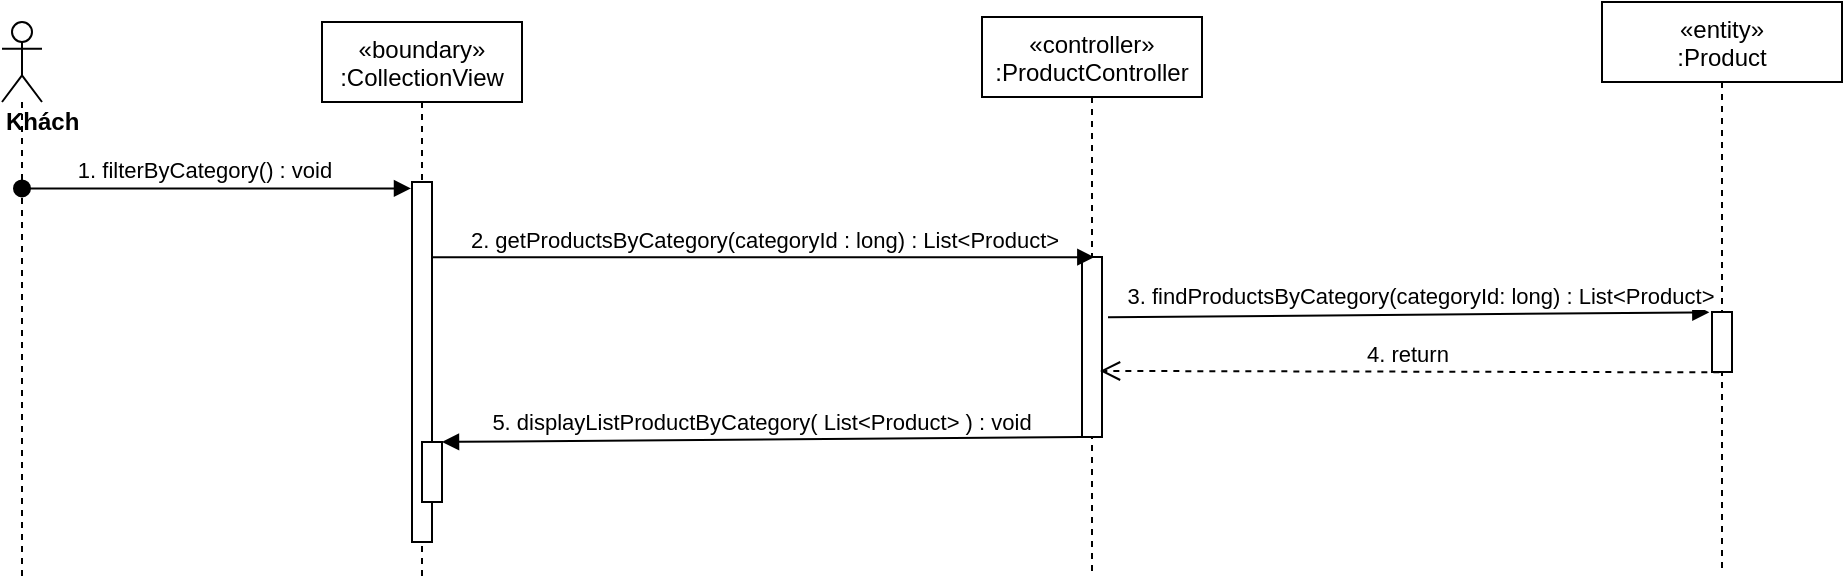 <mxfile version="14.7.0" type="device"><diagram id="kgpKYQtTHZ0yAKxKKP6v" name="Page-1"><mxGraphModel dx="1108" dy="425" grid="1" gridSize="10" guides="1" tooltips="1" connect="1" arrows="1" fold="1" page="1" pageScale="1" pageWidth="850" pageHeight="1100" math="0" shadow="0"><root><mxCell id="0"/><mxCell id="1" parent="0"/><mxCell id="qCl98HnQS_1WfnkHJzpx-1" value="«boundary»&#10;:CollectionView" style="shape=umlLifeline;perimeter=lifelinePerimeter;container=1;collapsible=0;recursiveResize=0;rounded=0;shadow=0;strokeWidth=1;" parent="1" vertex="1"><mxGeometry x="260" y="80" width="100" height="280" as="geometry"/></mxCell><mxCell id="qCl98HnQS_1WfnkHJzpx-2" value="" style="points=[];perimeter=orthogonalPerimeter;rounded=0;shadow=0;strokeWidth=1;" parent="qCl98HnQS_1WfnkHJzpx-1" vertex="1"><mxGeometry x="45" y="80" width="10" height="180" as="geometry"/></mxCell><mxCell id="qCl98HnQS_1WfnkHJzpx-19" value="" style="html=1;points=[];perimeter=orthogonalPerimeter;" parent="qCl98HnQS_1WfnkHJzpx-1" vertex="1"><mxGeometry x="50" y="210" width="10" height="30" as="geometry"/></mxCell><mxCell id="qCl98HnQS_1WfnkHJzpx-5" value="«controller»&#10;:ProductController" style="shape=umlLifeline;perimeter=lifelinePerimeter;container=1;collapsible=0;recursiveResize=0;rounded=0;shadow=0;strokeWidth=1;" parent="1" vertex="1"><mxGeometry x="590" y="77.5" width="110" height="280" as="geometry"/></mxCell><mxCell id="qCl98HnQS_1WfnkHJzpx-6" value="" style="points=[];perimeter=orthogonalPerimeter;rounded=0;shadow=0;strokeWidth=1;" parent="qCl98HnQS_1WfnkHJzpx-5" vertex="1"><mxGeometry x="50" y="120" width="10" height="90" as="geometry"/></mxCell><mxCell id="qCl98HnQS_1WfnkHJzpx-7" value="&lt;div&gt;&lt;b&gt;Khách&lt;/b&gt;&lt;/div&gt;" style="shape=umlLifeline;participant=umlActor;perimeter=lifelinePerimeter;whiteSpace=wrap;html=1;container=1;collapsible=0;recursiveResize=0;verticalAlign=top;spacingTop=36;outlineConnect=0;align=left;" parent="1" vertex="1"><mxGeometry x="100" y="80" width="20" height="280" as="geometry"/></mxCell><mxCell id="qCl98HnQS_1WfnkHJzpx-8" value="1. filterByCategory() : void" style="verticalAlign=bottom;startArrow=oval;endArrow=block;startSize=8;shadow=0;strokeWidth=1;entryX=-0.05;entryY=0.018;entryDx=0;entryDy=0;entryPerimeter=0;" parent="1" source="qCl98HnQS_1WfnkHJzpx-7" target="qCl98HnQS_1WfnkHJzpx-2" edge="1"><mxGeometry x="-0.06" relative="1" as="geometry"><mxPoint x="100" y="170" as="sourcePoint"/><mxPoint as="offset"/></mxGeometry></mxCell><mxCell id="qCl98HnQS_1WfnkHJzpx-11" value="2. getProductsByCategory(categoryId : long) : List&amp;lt;Product&amp;gt;" style="html=1;verticalAlign=bottom;endArrow=block;entryX=0.617;entryY=0.001;entryDx=0;entryDy=0;entryPerimeter=0;" parent="1" source="qCl98HnQS_1WfnkHJzpx-2" target="qCl98HnQS_1WfnkHJzpx-6" edge="1"><mxGeometry width="80" relative="1" as="geometry"><mxPoint x="320" y="248" as="sourcePoint"/><mxPoint x="500" y="210" as="targetPoint"/></mxGeometry></mxCell><mxCell id="qCl98HnQS_1WfnkHJzpx-13" value="«entity»&#10;:Product" style="shape=umlLifeline;perimeter=lifelinePerimeter;container=1;collapsible=0;recursiveResize=0;rounded=0;shadow=0;strokeWidth=1;" parent="1" vertex="1"><mxGeometry x="900" y="70" width="120" height="285" as="geometry"/></mxCell><mxCell id="qCl98HnQS_1WfnkHJzpx-14" value="" style="points=[];perimeter=orthogonalPerimeter;rounded=0;shadow=0;strokeWidth=1;" parent="qCl98HnQS_1WfnkHJzpx-13" vertex="1"><mxGeometry x="55" y="155" width="10" height="30" as="geometry"/></mxCell><mxCell id="qCl98HnQS_1WfnkHJzpx-15" value="3. findProductsByCategory(categoryId: long) : List&amp;lt;Product&amp;gt;" style="html=1;verticalAlign=bottom;endArrow=block;entryX=-0.133;entryY=0.004;entryDx=0;entryDy=0;entryPerimeter=0;exitX=1.3;exitY=0.335;exitDx=0;exitDy=0;exitPerimeter=0;" parent="1" source="qCl98HnQS_1WfnkHJzpx-6" target="qCl98HnQS_1WfnkHJzpx-14" edge="1"><mxGeometry x="0.041" width="80" relative="1" as="geometry"><mxPoint x="945" y="255.12" as="sourcePoint"/><mxPoint x="1000" y="190" as="targetPoint"/><mxPoint as="offset"/></mxGeometry></mxCell><mxCell id="qCl98HnQS_1WfnkHJzpx-16" value="4. return&amp;nbsp;" style="html=1;verticalAlign=bottom;endArrow=open;dashed=1;endSize=8;exitX=0.367;exitY=1.006;exitDx=0;exitDy=0;exitPerimeter=0;entryX=0.9;entryY=0.633;entryDx=0;entryDy=0;entryPerimeter=0;" parent="1" source="qCl98HnQS_1WfnkHJzpx-14" target="qCl98HnQS_1WfnkHJzpx-6" edge="1"><mxGeometry relative="1" as="geometry"><mxPoint x="1000" y="360" as="sourcePoint"/><mxPoint x="940" y="285.04" as="targetPoint"/></mxGeometry></mxCell><mxCell id="qCl98HnQS_1WfnkHJzpx-18" value="5. displayListProductByCategory( List&lt;Product&gt; ) : void" style="verticalAlign=bottom;endArrow=block;shadow=0;strokeWidth=1;" parent="1" source="qCl98HnQS_1WfnkHJzpx-6" target="qCl98HnQS_1WfnkHJzpx-19" edge="1"><mxGeometry relative="1" as="geometry"><mxPoint x="565" y="370" as="sourcePoint"/><mxPoint x="350" y="401" as="targetPoint"/></mxGeometry></mxCell></root></mxGraphModel></diagram></mxfile>